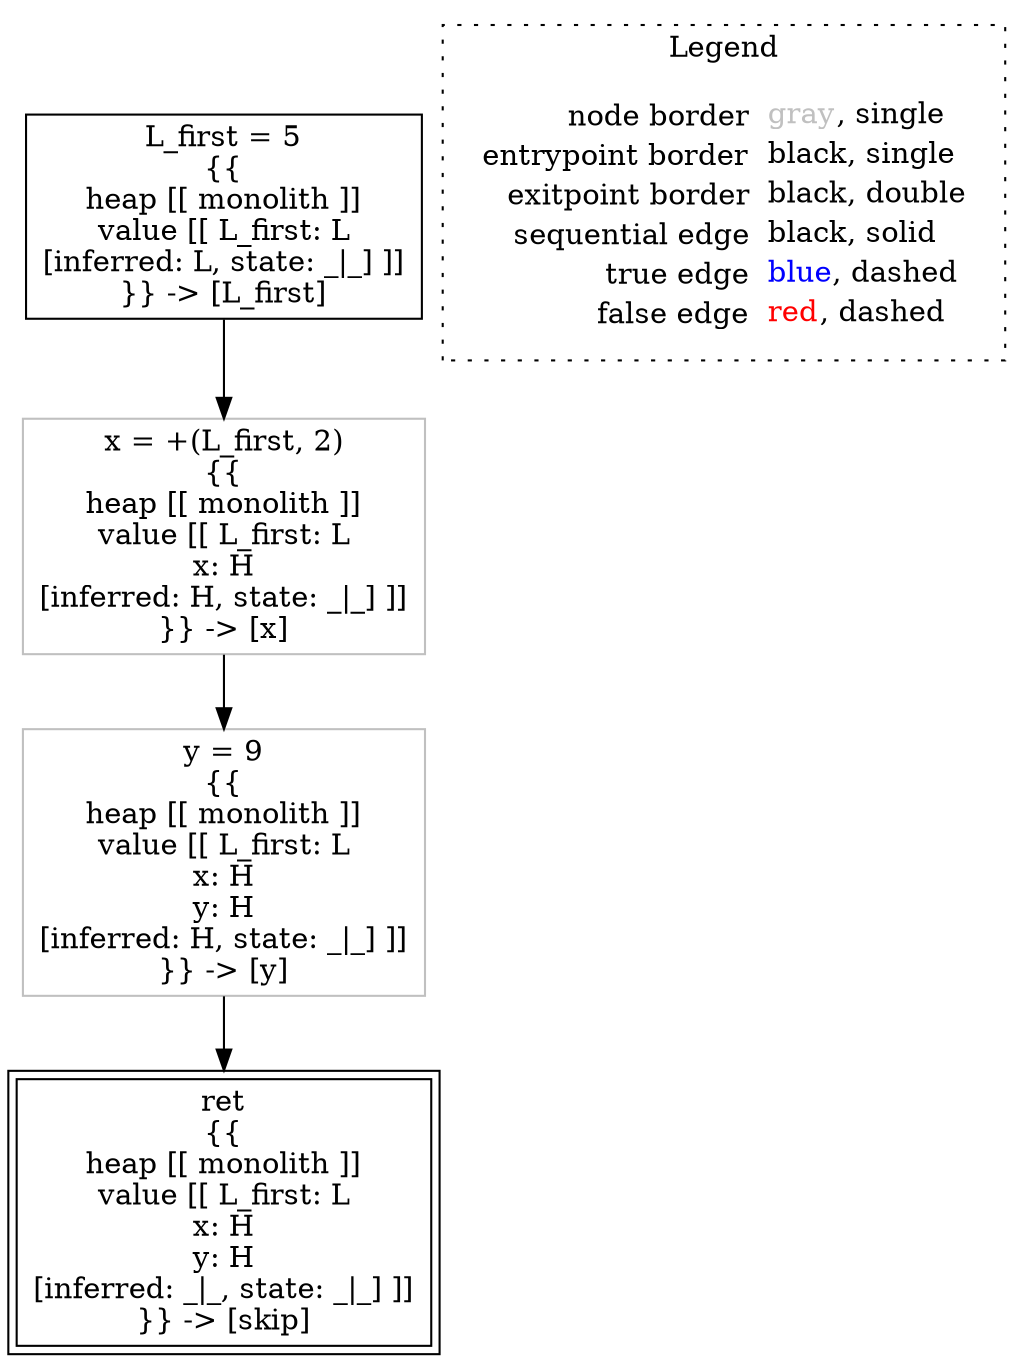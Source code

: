 digraph {
	"node0" [shape="rect",color="black",label=<L_first = 5<BR/>{{<BR/>heap [[ monolith ]]<BR/>value [[ L_first: L<BR/>[inferred: L, state: _|_] ]]<BR/>}} -&gt; [L_first]>];
	"node1" [shape="rect",color="gray",label=<y = 9<BR/>{{<BR/>heap [[ monolith ]]<BR/>value [[ L_first: L<BR/>x: H<BR/>y: H<BR/>[inferred: H, state: _|_] ]]<BR/>}} -&gt; [y]>];
	"node2" [shape="rect",color="black",peripheries="2",label=<ret<BR/>{{<BR/>heap [[ monolith ]]<BR/>value [[ L_first: L<BR/>x: H<BR/>y: H<BR/>[inferred: _|_, state: _|_] ]]<BR/>}} -&gt; [skip]>];
	"node3" [shape="rect",color="gray",label=<x = +(L_first, 2)<BR/>{{<BR/>heap [[ monolith ]]<BR/>value [[ L_first: L<BR/>x: H<BR/>[inferred: H, state: _|_] ]]<BR/>}} -&gt; [x]>];
	"node1" -> "node2" [color="black"];
	"node0" -> "node3" [color="black"];
	"node3" -> "node1" [color="black"];
subgraph cluster_legend {
	label="Legend";
	style=dotted;
	node [shape=plaintext];
	"legend" [label=<<table border="0" cellpadding="2" cellspacing="0" cellborder="0"><tr><td align="right">node border&nbsp;</td><td align="left"><font color="gray">gray</font>, single</td></tr><tr><td align="right">entrypoint border&nbsp;</td><td align="left"><font color="black">black</font>, single</td></tr><tr><td align="right">exitpoint border&nbsp;</td><td align="left"><font color="black">black</font>, double</td></tr><tr><td align="right">sequential edge&nbsp;</td><td align="left"><font color="black">black</font>, solid</td></tr><tr><td align="right">true edge&nbsp;</td><td align="left"><font color="blue">blue</font>, dashed</td></tr><tr><td align="right">false edge&nbsp;</td><td align="left"><font color="red">red</font>, dashed</td></tr></table>>];
}

}
